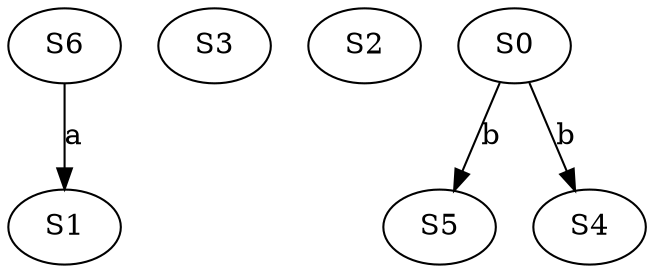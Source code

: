 strict digraph  {
S6;
S3;
S2;
S1;
S0;
S5;
S4;
S6 -> S1  [label=a];
S0 -> S5  [label=b];
S0 -> S4  [label=b];
}
